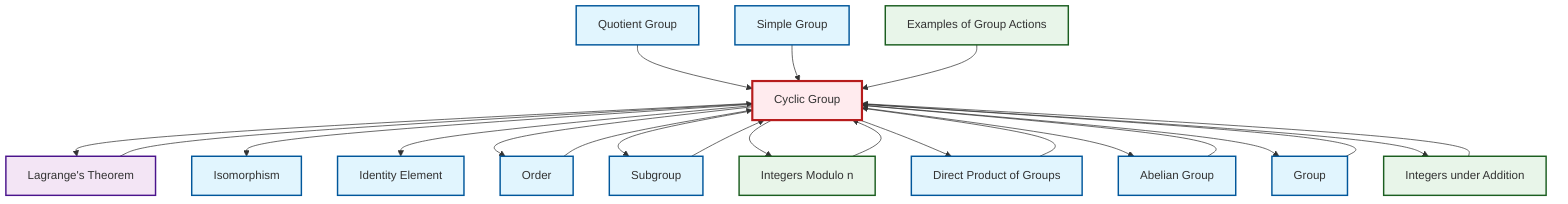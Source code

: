 graph TD
    classDef definition fill:#e1f5fe,stroke:#01579b,stroke-width:2px
    classDef theorem fill:#f3e5f5,stroke:#4a148c,stroke-width:2px
    classDef axiom fill:#fff3e0,stroke:#e65100,stroke-width:2px
    classDef example fill:#e8f5e9,stroke:#1b5e20,stroke-width:2px
    classDef current fill:#ffebee,stroke:#b71c1c,stroke-width:3px
    def-simple-group["Simple Group"]:::definition
    def-isomorphism["Isomorphism"]:::definition
    def-identity-element["Identity Element"]:::definition
    def-subgroup["Subgroup"]:::definition
    ex-quotient-integers-mod-n["Integers Modulo n"]:::example
    def-abelian-group["Abelian Group"]:::definition
    ex-integers-addition["Integers under Addition"]:::example
    def-direct-product["Direct Product of Groups"]:::definition
    def-cyclic-group["Cyclic Group"]:::definition
    ex-group-action-examples["Examples of Group Actions"]:::example
    def-quotient-group["Quotient Group"]:::definition
    def-group["Group"]:::definition
    thm-lagrange["Lagrange's Theorem"]:::theorem
    def-order["Order"]:::definition
    def-cyclic-group --> thm-lagrange
    def-cyclic-group --> def-isomorphism
    def-cyclic-group --> def-identity-element
    def-cyclic-group --> def-order
    def-abelian-group --> def-cyclic-group
    thm-lagrange --> def-cyclic-group
    def-cyclic-group --> def-subgroup
    def-quotient-group --> def-cyclic-group
    def-group --> def-cyclic-group
    def-cyclic-group --> ex-quotient-integers-mod-n
    ex-integers-addition --> def-cyclic-group
    def-cyclic-group --> def-direct-product
    def-subgroup --> def-cyclic-group
    def-cyclic-group --> def-abelian-group
    def-direct-product --> def-cyclic-group
    ex-quotient-integers-mod-n --> def-cyclic-group
    def-cyclic-group --> def-group
    def-cyclic-group --> ex-integers-addition
    def-simple-group --> def-cyclic-group
    ex-group-action-examples --> def-cyclic-group
    def-order --> def-cyclic-group
    class def-cyclic-group current